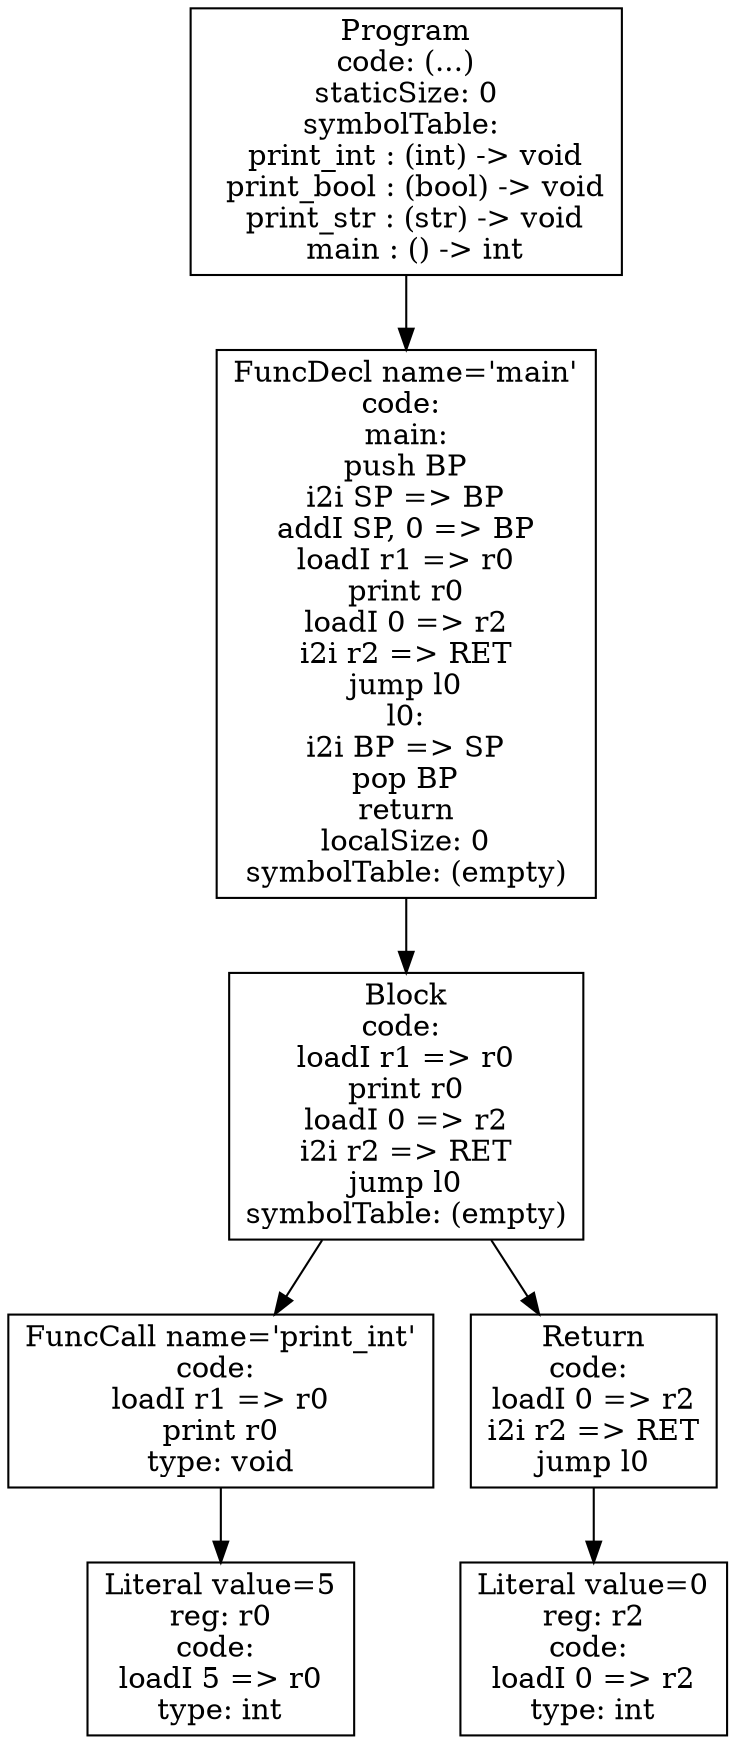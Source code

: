 digraph AST {
4 [shape=box, label="Literal value=5\nreg: r0\ncode: \nloadI 5 => r0\ntype: int"];
3 [shape=box, label="FuncCall name='print_int'\ncode: \nloadI r1 => r0\nprint r0\ntype: void"];
3 -> 4;
6 [shape=box, label="Literal value=0\nreg: r2\ncode: \nloadI 0 => r2\ntype: int"];
5 [shape=box, label="Return\ncode: \nloadI 0 => r2\ni2i r2 => RET\njump l0"];
5 -> 6;
2 [shape=box, label="Block\ncode: \nloadI r1 => r0\nprint r0\nloadI 0 => r2\ni2i r2 => RET\njump l0\nsymbolTable: (empty)"];
2 -> 3;
2 -> 5;
1 [shape=box, label="FuncDecl name='main'\ncode: \nmain:\npush BP\ni2i SP => BP\naddI SP, 0 => BP\nloadI r1 => r0\nprint r0\nloadI 0 => r2\ni2i r2 => RET\njump l0\nl0:\ni2i BP => SP\npop BP\nreturn\nlocalSize: 0\nsymbolTable: (empty)"];
1 -> 2;
0 [shape=box, label="Program\ncode: (...)\nstaticSize: 0\nsymbolTable: \n  print_int : (int) -> void\n  print_bool : (bool) -> void\n  print_str : (str) -> void\n  main : () -> int"];
0 -> 1;
}
